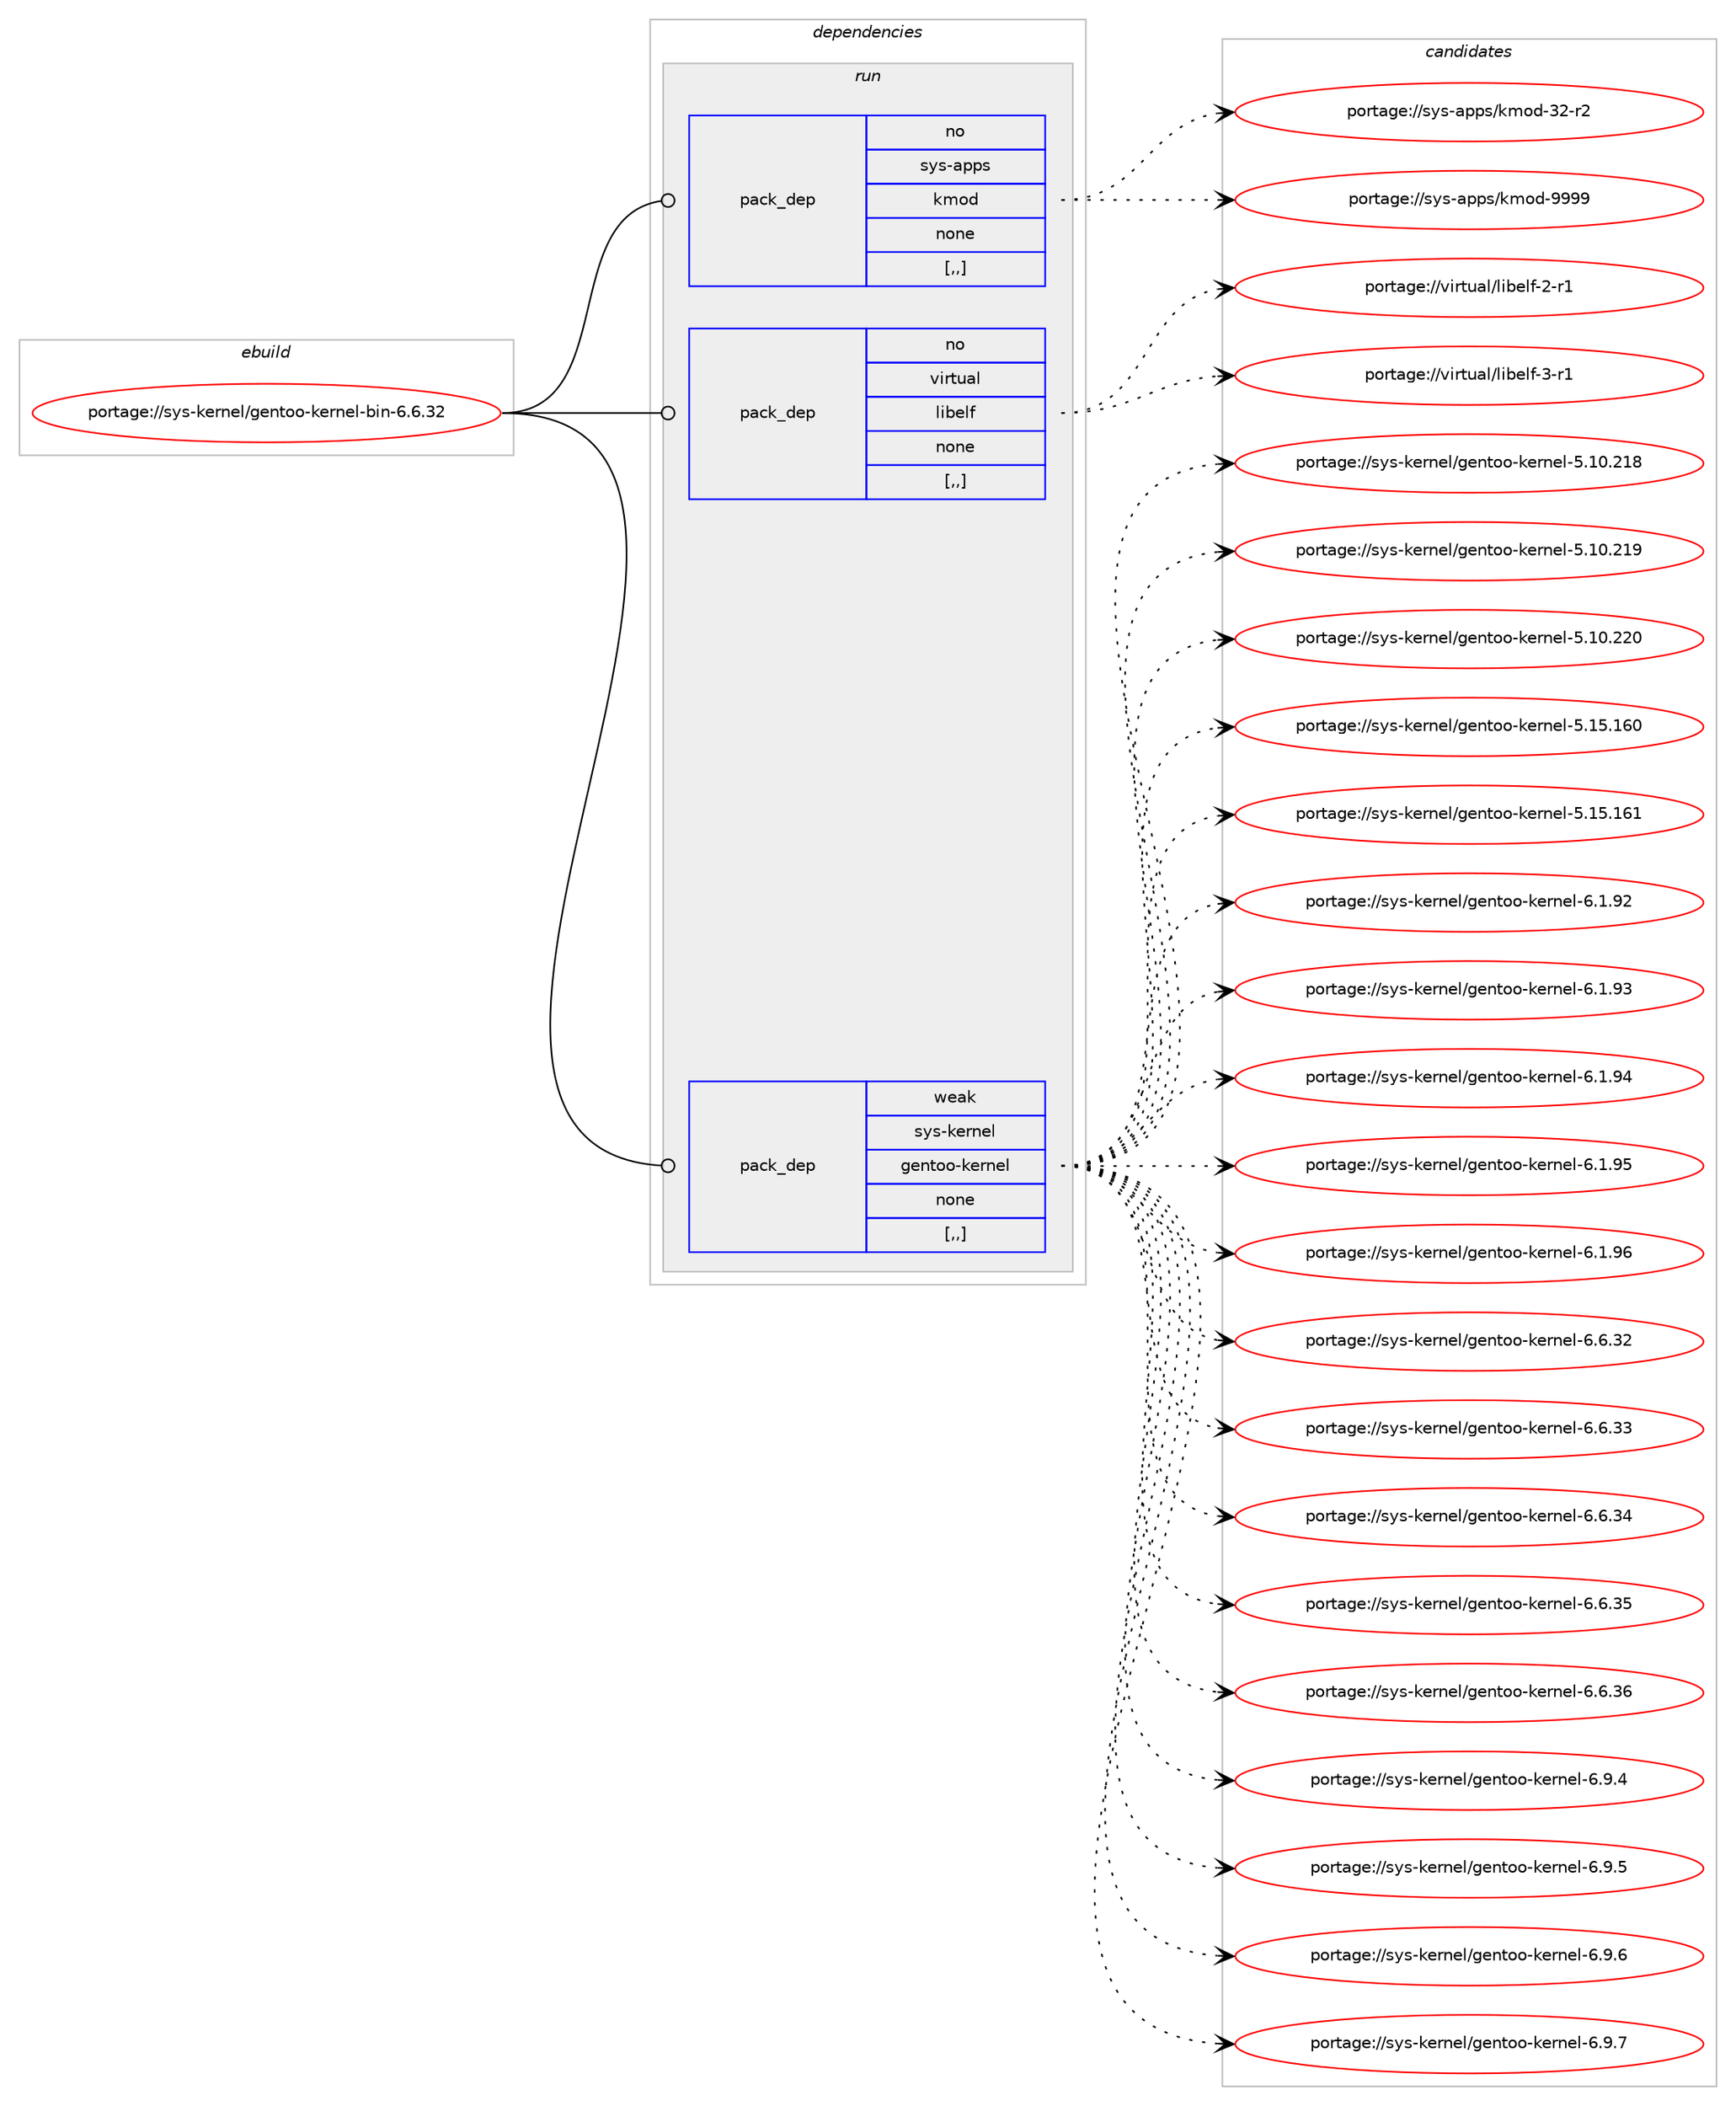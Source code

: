 digraph prolog {

# *************
# Graph options
# *************

newrank=true;
concentrate=true;
compound=true;
graph [rankdir=LR,fontname=Helvetica,fontsize=10,ranksep=1.5];#, ranksep=2.5, nodesep=0.2];
edge  [arrowhead=vee];
node  [fontname=Helvetica,fontsize=10];

# **********
# The ebuild
# **********

subgraph cluster_leftcol {
color=gray;
rank=same;
label=<<i>ebuild</i>>;
id [label="portage://sys-kernel/gentoo-kernel-bin-6.6.32", color=red, width=4, href="../sys-kernel/gentoo-kernel-bin-6.6.32.svg"];
}

# ****************
# The dependencies
# ****************

subgraph cluster_midcol {
color=gray;
label=<<i>dependencies</i>>;
subgraph cluster_compile {
fillcolor="#eeeeee";
style=filled;
label=<<i>compile</i>>;
}
subgraph cluster_compileandrun {
fillcolor="#eeeeee";
style=filled;
label=<<i>compile and run</i>>;
}
subgraph cluster_run {
fillcolor="#eeeeee";
style=filled;
label=<<i>run</i>>;
subgraph pack311594 {
dependency428531 [label=<<TABLE BORDER="0" CELLBORDER="1" CELLSPACING="0" CELLPADDING="4" WIDTH="220"><TR><TD ROWSPAN="6" CELLPADDING="30">pack_dep</TD></TR><TR><TD WIDTH="110">no</TD></TR><TR><TD>sys-apps</TD></TR><TR><TD>kmod</TD></TR><TR><TD>none</TD></TR><TR><TD>[,,]</TD></TR></TABLE>>, shape=none, color=blue];
}
id:e -> dependency428531:w [weight=20,style="solid",arrowhead="odot"];
subgraph pack311595 {
dependency428532 [label=<<TABLE BORDER="0" CELLBORDER="1" CELLSPACING="0" CELLPADDING="4" WIDTH="220"><TR><TD ROWSPAN="6" CELLPADDING="30">pack_dep</TD></TR><TR><TD WIDTH="110">no</TD></TR><TR><TD>virtual</TD></TR><TR><TD>libelf</TD></TR><TR><TD>none</TD></TR><TR><TD>[,,]</TD></TR></TABLE>>, shape=none, color=blue];
}
id:e -> dependency428532:w [weight=20,style="solid",arrowhead="odot"];
subgraph pack311596 {
dependency428533 [label=<<TABLE BORDER="0" CELLBORDER="1" CELLSPACING="0" CELLPADDING="4" WIDTH="220"><TR><TD ROWSPAN="6" CELLPADDING="30">pack_dep</TD></TR><TR><TD WIDTH="110">weak</TD></TR><TR><TD>sys-kernel</TD></TR><TR><TD>gentoo-kernel</TD></TR><TR><TD>none</TD></TR><TR><TD>[,,]</TD></TR></TABLE>>, shape=none, color=blue];
}
id:e -> dependency428533:w [weight=20,style="solid",arrowhead="odot"];
}
}

# **************
# The candidates
# **************

subgraph cluster_choices {
rank=same;
color=gray;
label=<<i>candidates</i>>;

subgraph choice311594 {
color=black;
nodesep=1;
choice1151211154597112112115471071091111004551504511450 [label="portage://sys-apps/kmod-32-r2", color=red, width=4,href="../sys-apps/kmod-32-r2.svg"];
choice1151211154597112112115471071091111004557575757 [label="portage://sys-apps/kmod-9999", color=red, width=4,href="../sys-apps/kmod-9999.svg"];
dependency428531:e -> choice1151211154597112112115471071091111004551504511450:w [style=dotted,weight="100"];
dependency428531:e -> choice1151211154597112112115471071091111004557575757:w [style=dotted,weight="100"];
}
subgraph choice311595 {
color=black;
nodesep=1;
choice11810511411611797108471081059810110810245504511449 [label="portage://virtual/libelf-2-r1", color=red, width=4,href="../virtual/libelf-2-r1.svg"];
choice11810511411611797108471081059810110810245514511449 [label="portage://virtual/libelf-3-r1", color=red, width=4,href="../virtual/libelf-3-r1.svg"];
dependency428532:e -> choice11810511411611797108471081059810110810245504511449:w [style=dotted,weight="100"];
dependency428532:e -> choice11810511411611797108471081059810110810245514511449:w [style=dotted,weight="100"];
}
subgraph choice311596 {
color=black;
nodesep=1;
choice115121115451071011141101011084710310111011611111145107101114110101108455346494846504956 [label="portage://sys-kernel/gentoo-kernel-5.10.218", color=red, width=4,href="../sys-kernel/gentoo-kernel-5.10.218.svg"];
choice115121115451071011141101011084710310111011611111145107101114110101108455346494846504957 [label="portage://sys-kernel/gentoo-kernel-5.10.219", color=red, width=4,href="../sys-kernel/gentoo-kernel-5.10.219.svg"];
choice115121115451071011141101011084710310111011611111145107101114110101108455346494846505048 [label="portage://sys-kernel/gentoo-kernel-5.10.220", color=red, width=4,href="../sys-kernel/gentoo-kernel-5.10.220.svg"];
choice115121115451071011141101011084710310111011611111145107101114110101108455346495346495448 [label="portage://sys-kernel/gentoo-kernel-5.15.160", color=red, width=4,href="../sys-kernel/gentoo-kernel-5.15.160.svg"];
choice115121115451071011141101011084710310111011611111145107101114110101108455346495346495449 [label="portage://sys-kernel/gentoo-kernel-5.15.161", color=red, width=4,href="../sys-kernel/gentoo-kernel-5.15.161.svg"];
choice11512111545107101114110101108471031011101161111114510710111411010110845544649465750 [label="portage://sys-kernel/gentoo-kernel-6.1.92", color=red, width=4,href="../sys-kernel/gentoo-kernel-6.1.92.svg"];
choice11512111545107101114110101108471031011101161111114510710111411010110845544649465751 [label="portage://sys-kernel/gentoo-kernel-6.1.93", color=red, width=4,href="../sys-kernel/gentoo-kernel-6.1.93.svg"];
choice11512111545107101114110101108471031011101161111114510710111411010110845544649465752 [label="portage://sys-kernel/gentoo-kernel-6.1.94", color=red, width=4,href="../sys-kernel/gentoo-kernel-6.1.94.svg"];
choice11512111545107101114110101108471031011101161111114510710111411010110845544649465753 [label="portage://sys-kernel/gentoo-kernel-6.1.95", color=red, width=4,href="../sys-kernel/gentoo-kernel-6.1.95.svg"];
choice11512111545107101114110101108471031011101161111114510710111411010110845544649465754 [label="portage://sys-kernel/gentoo-kernel-6.1.96", color=red, width=4,href="../sys-kernel/gentoo-kernel-6.1.96.svg"];
choice11512111545107101114110101108471031011101161111114510710111411010110845544654465150 [label="portage://sys-kernel/gentoo-kernel-6.6.32", color=red, width=4,href="../sys-kernel/gentoo-kernel-6.6.32.svg"];
choice11512111545107101114110101108471031011101161111114510710111411010110845544654465151 [label="portage://sys-kernel/gentoo-kernel-6.6.33", color=red, width=4,href="../sys-kernel/gentoo-kernel-6.6.33.svg"];
choice11512111545107101114110101108471031011101161111114510710111411010110845544654465152 [label="portage://sys-kernel/gentoo-kernel-6.6.34", color=red, width=4,href="../sys-kernel/gentoo-kernel-6.6.34.svg"];
choice11512111545107101114110101108471031011101161111114510710111411010110845544654465153 [label="portage://sys-kernel/gentoo-kernel-6.6.35", color=red, width=4,href="../sys-kernel/gentoo-kernel-6.6.35.svg"];
choice11512111545107101114110101108471031011101161111114510710111411010110845544654465154 [label="portage://sys-kernel/gentoo-kernel-6.6.36", color=red, width=4,href="../sys-kernel/gentoo-kernel-6.6.36.svg"];
choice115121115451071011141101011084710310111011611111145107101114110101108455446574652 [label="portage://sys-kernel/gentoo-kernel-6.9.4", color=red, width=4,href="../sys-kernel/gentoo-kernel-6.9.4.svg"];
choice115121115451071011141101011084710310111011611111145107101114110101108455446574653 [label="portage://sys-kernel/gentoo-kernel-6.9.5", color=red, width=4,href="../sys-kernel/gentoo-kernel-6.9.5.svg"];
choice115121115451071011141101011084710310111011611111145107101114110101108455446574654 [label="portage://sys-kernel/gentoo-kernel-6.9.6", color=red, width=4,href="../sys-kernel/gentoo-kernel-6.9.6.svg"];
choice115121115451071011141101011084710310111011611111145107101114110101108455446574655 [label="portage://sys-kernel/gentoo-kernel-6.9.7", color=red, width=4,href="../sys-kernel/gentoo-kernel-6.9.7.svg"];
dependency428533:e -> choice115121115451071011141101011084710310111011611111145107101114110101108455346494846504956:w [style=dotted,weight="100"];
dependency428533:e -> choice115121115451071011141101011084710310111011611111145107101114110101108455346494846504957:w [style=dotted,weight="100"];
dependency428533:e -> choice115121115451071011141101011084710310111011611111145107101114110101108455346494846505048:w [style=dotted,weight="100"];
dependency428533:e -> choice115121115451071011141101011084710310111011611111145107101114110101108455346495346495448:w [style=dotted,weight="100"];
dependency428533:e -> choice115121115451071011141101011084710310111011611111145107101114110101108455346495346495449:w [style=dotted,weight="100"];
dependency428533:e -> choice11512111545107101114110101108471031011101161111114510710111411010110845544649465750:w [style=dotted,weight="100"];
dependency428533:e -> choice11512111545107101114110101108471031011101161111114510710111411010110845544649465751:w [style=dotted,weight="100"];
dependency428533:e -> choice11512111545107101114110101108471031011101161111114510710111411010110845544649465752:w [style=dotted,weight="100"];
dependency428533:e -> choice11512111545107101114110101108471031011101161111114510710111411010110845544649465753:w [style=dotted,weight="100"];
dependency428533:e -> choice11512111545107101114110101108471031011101161111114510710111411010110845544649465754:w [style=dotted,weight="100"];
dependency428533:e -> choice11512111545107101114110101108471031011101161111114510710111411010110845544654465150:w [style=dotted,weight="100"];
dependency428533:e -> choice11512111545107101114110101108471031011101161111114510710111411010110845544654465151:w [style=dotted,weight="100"];
dependency428533:e -> choice11512111545107101114110101108471031011101161111114510710111411010110845544654465152:w [style=dotted,weight="100"];
dependency428533:e -> choice11512111545107101114110101108471031011101161111114510710111411010110845544654465153:w [style=dotted,weight="100"];
dependency428533:e -> choice11512111545107101114110101108471031011101161111114510710111411010110845544654465154:w [style=dotted,weight="100"];
dependency428533:e -> choice115121115451071011141101011084710310111011611111145107101114110101108455446574652:w [style=dotted,weight="100"];
dependency428533:e -> choice115121115451071011141101011084710310111011611111145107101114110101108455446574653:w [style=dotted,weight="100"];
dependency428533:e -> choice115121115451071011141101011084710310111011611111145107101114110101108455446574654:w [style=dotted,weight="100"];
dependency428533:e -> choice115121115451071011141101011084710310111011611111145107101114110101108455446574655:w [style=dotted,weight="100"];
}
}

}
